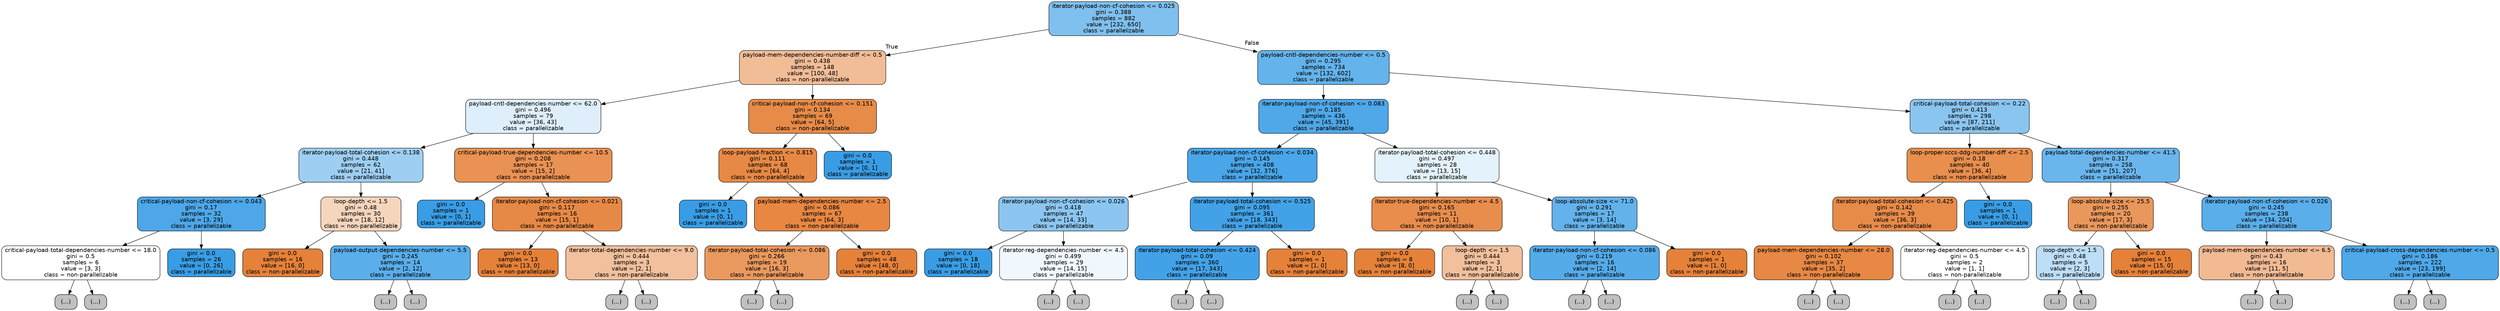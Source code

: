 digraph Tree {
node [shape=box, style="filled, rounded", color="black", fontname=helvetica] ;
edge [fontname=helvetica] ;
0 [label="iterator-payload-non-cf-cohesion <= 0.025\ngini = 0.388\nsamples = 882\nvalue = [232, 650]\nclass = parallelizable", fillcolor="#399de5a4"] ;
1 [label="payload-mem-dependencies-number-diff <= 0.5\ngini = 0.438\nsamples = 148\nvalue = [100, 48]\nclass = non-parallelizable", fillcolor="#e5813985"] ;
0 -> 1 [labeldistance=2.5, labelangle=45, headlabel="True"] ;
2 [label="payload-cntl-dependencies-number <= 62.0\ngini = 0.496\nsamples = 79\nvalue = [36, 43]\nclass = parallelizable", fillcolor="#399de52a"] ;
1 -> 2 ;
3 [label="iterator-payload-total-cohesion <= 0.138\ngini = 0.448\nsamples = 62\nvalue = [21, 41]\nclass = parallelizable", fillcolor="#399de57c"] ;
2 -> 3 ;
4 [label="critical-payload-non-cf-cohesion <= 0.043\ngini = 0.17\nsamples = 32\nvalue = [3, 29]\nclass = parallelizable", fillcolor="#399de5e5"] ;
3 -> 4 ;
5 [label="critical-payload-total-dependencies-number <= 18.0\ngini = 0.5\nsamples = 6\nvalue = [3, 3]\nclass = non-parallelizable", fillcolor="#e5813900"] ;
4 -> 5 ;
6 [label="(...)", fillcolor="#C0C0C0"] ;
5 -> 6 ;
9 [label="(...)", fillcolor="#C0C0C0"] ;
5 -> 9 ;
10 [label="gini = 0.0\nsamples = 26\nvalue = [0, 26]\nclass = parallelizable", fillcolor="#399de5ff"] ;
4 -> 10 ;
11 [label="loop-depth <= 1.5\ngini = 0.48\nsamples = 30\nvalue = [18, 12]\nclass = non-parallelizable", fillcolor="#e5813955"] ;
3 -> 11 ;
12 [label="gini = 0.0\nsamples = 16\nvalue = [16, 0]\nclass = non-parallelizable", fillcolor="#e58139ff"] ;
11 -> 12 ;
13 [label="payload-output-dependencies-number <= 5.5\ngini = 0.245\nsamples = 14\nvalue = [2, 12]\nclass = parallelizable", fillcolor="#399de5d4"] ;
11 -> 13 ;
14 [label="(...)", fillcolor="#C0C0C0"] ;
13 -> 14 ;
17 [label="(...)", fillcolor="#C0C0C0"] ;
13 -> 17 ;
18 [label="critical-payload-true-dependencies-number <= 10.5\ngini = 0.208\nsamples = 17\nvalue = [15, 2]\nclass = non-parallelizable", fillcolor="#e58139dd"] ;
2 -> 18 ;
19 [label="gini = 0.0\nsamples = 1\nvalue = [0, 1]\nclass = parallelizable", fillcolor="#399de5ff"] ;
18 -> 19 ;
20 [label="iterator-payload-non-cf-cohesion <= 0.021\ngini = 0.117\nsamples = 16\nvalue = [15, 1]\nclass = non-parallelizable", fillcolor="#e58139ee"] ;
18 -> 20 ;
21 [label="gini = 0.0\nsamples = 13\nvalue = [13, 0]\nclass = non-parallelizable", fillcolor="#e58139ff"] ;
20 -> 21 ;
22 [label="iterator-total-dependencies-number <= 9.0\ngini = 0.444\nsamples = 3\nvalue = [2, 1]\nclass = non-parallelizable", fillcolor="#e581397f"] ;
20 -> 22 ;
23 [label="(...)", fillcolor="#C0C0C0"] ;
22 -> 23 ;
24 [label="(...)", fillcolor="#C0C0C0"] ;
22 -> 24 ;
25 [label="critical-payload-non-cf-cohesion <= 0.151\ngini = 0.134\nsamples = 69\nvalue = [64, 5]\nclass = non-parallelizable", fillcolor="#e58139eb"] ;
1 -> 25 ;
26 [label="loop-payload-fraction <= 0.815\ngini = 0.111\nsamples = 68\nvalue = [64, 4]\nclass = non-parallelizable", fillcolor="#e58139ef"] ;
25 -> 26 ;
27 [label="gini = 0.0\nsamples = 1\nvalue = [0, 1]\nclass = parallelizable", fillcolor="#399de5ff"] ;
26 -> 27 ;
28 [label="payload-mem-dependencies-number <= 2.5\ngini = 0.086\nsamples = 67\nvalue = [64, 3]\nclass = non-parallelizable", fillcolor="#e58139f3"] ;
26 -> 28 ;
29 [label="iterator-payload-total-cohesion <= 0.086\ngini = 0.266\nsamples = 19\nvalue = [16, 3]\nclass = non-parallelizable", fillcolor="#e58139cf"] ;
28 -> 29 ;
30 [label="(...)", fillcolor="#C0C0C0"] ;
29 -> 30 ;
35 [label="(...)", fillcolor="#C0C0C0"] ;
29 -> 35 ;
36 [label="gini = 0.0\nsamples = 48\nvalue = [48, 0]\nclass = non-parallelizable", fillcolor="#e58139ff"] ;
28 -> 36 ;
37 [label="gini = 0.0\nsamples = 1\nvalue = [0, 1]\nclass = parallelizable", fillcolor="#399de5ff"] ;
25 -> 37 ;
38 [label="payload-cntl-dependencies-number <= 0.5\ngini = 0.295\nsamples = 734\nvalue = [132, 602]\nclass = parallelizable", fillcolor="#399de5c7"] ;
0 -> 38 [labeldistance=2.5, labelangle=-45, headlabel="False"] ;
39 [label="iterator-payload-non-cf-cohesion <= 0.083\ngini = 0.185\nsamples = 436\nvalue = [45, 391]\nclass = parallelizable", fillcolor="#399de5e2"] ;
38 -> 39 ;
40 [label="iterator-payload-non-cf-cohesion <= 0.034\ngini = 0.145\nsamples = 408\nvalue = [32, 376]\nclass = parallelizable", fillcolor="#399de5e9"] ;
39 -> 40 ;
41 [label="iterator-payload-non-cf-cohesion <= 0.026\ngini = 0.418\nsamples = 47\nvalue = [14, 33]\nclass = parallelizable", fillcolor="#399de593"] ;
40 -> 41 ;
42 [label="gini = 0.0\nsamples = 18\nvalue = [0, 18]\nclass = parallelizable", fillcolor="#399de5ff"] ;
41 -> 42 ;
43 [label="iterator-reg-dependencies-number <= 4.5\ngini = 0.499\nsamples = 29\nvalue = [14, 15]\nclass = parallelizable", fillcolor="#399de511"] ;
41 -> 43 ;
44 [label="(...)", fillcolor="#C0C0C0"] ;
43 -> 44 ;
55 [label="(...)", fillcolor="#C0C0C0"] ;
43 -> 55 ;
56 [label="iterator-payload-total-cohesion <= 0.525\ngini = 0.095\nsamples = 361\nvalue = [18, 343]\nclass = parallelizable", fillcolor="#399de5f2"] ;
40 -> 56 ;
57 [label="iterator-payload-total-cohesion <= 0.424\ngini = 0.09\nsamples = 360\nvalue = [17, 343]\nclass = parallelizable", fillcolor="#399de5f2"] ;
56 -> 57 ;
58 [label="(...)", fillcolor="#C0C0C0"] ;
57 -> 58 ;
85 [label="(...)", fillcolor="#C0C0C0"] ;
57 -> 85 ;
114 [label="gini = 0.0\nsamples = 1\nvalue = [1, 0]\nclass = non-parallelizable", fillcolor="#e58139ff"] ;
56 -> 114 ;
115 [label="iterator-payload-total-cohesion <= 0.448\ngini = 0.497\nsamples = 28\nvalue = [13, 15]\nclass = parallelizable", fillcolor="#399de522"] ;
39 -> 115 ;
116 [label="iterator-true-dependencies-number <= 4.5\ngini = 0.165\nsamples = 11\nvalue = [10, 1]\nclass = non-parallelizable", fillcolor="#e58139e6"] ;
115 -> 116 ;
117 [label="gini = 0.0\nsamples = 8\nvalue = [8, 0]\nclass = non-parallelizable", fillcolor="#e58139ff"] ;
116 -> 117 ;
118 [label="loop-depth <= 1.5\ngini = 0.444\nsamples = 3\nvalue = [2, 1]\nclass = non-parallelizable", fillcolor="#e581397f"] ;
116 -> 118 ;
119 [label="(...)", fillcolor="#C0C0C0"] ;
118 -> 119 ;
120 [label="(...)", fillcolor="#C0C0C0"] ;
118 -> 120 ;
121 [label="loop-absolute-size <= 71.0\ngini = 0.291\nsamples = 17\nvalue = [3, 14]\nclass = parallelizable", fillcolor="#399de5c8"] ;
115 -> 121 ;
122 [label="iterator-payload-non-cf-cohesion <= 0.086\ngini = 0.219\nsamples = 16\nvalue = [2, 14]\nclass = parallelizable", fillcolor="#399de5db"] ;
121 -> 122 ;
123 [label="(...)", fillcolor="#C0C0C0"] ;
122 -> 123 ;
124 [label="(...)", fillcolor="#C0C0C0"] ;
122 -> 124 ;
129 [label="gini = 0.0\nsamples = 1\nvalue = [1, 0]\nclass = non-parallelizable", fillcolor="#e58139ff"] ;
121 -> 129 ;
130 [label="critical-payload-total-cohesion <= 0.22\ngini = 0.413\nsamples = 298\nvalue = [87, 211]\nclass = parallelizable", fillcolor="#399de596"] ;
38 -> 130 ;
131 [label="loop-proper-sccs-ddg-number-diff <= 2.5\ngini = 0.18\nsamples = 40\nvalue = [36, 4]\nclass = non-parallelizable", fillcolor="#e58139e3"] ;
130 -> 131 ;
132 [label="iterator-payload-total-cohesion <= 0.425\ngini = 0.142\nsamples = 39\nvalue = [36, 3]\nclass = non-parallelizable", fillcolor="#e58139ea"] ;
131 -> 132 ;
133 [label="payload-mem-dependencies-number <= 28.0\ngini = 0.102\nsamples = 37\nvalue = [35, 2]\nclass = non-parallelizable", fillcolor="#e58139f0"] ;
132 -> 133 ;
134 [label="(...)", fillcolor="#C0C0C0"] ;
133 -> 134 ;
139 [label="(...)", fillcolor="#C0C0C0"] ;
133 -> 139 ;
142 [label="iterator-reg-dependencies-number <= 4.5\ngini = 0.5\nsamples = 2\nvalue = [1, 1]\nclass = non-parallelizable", fillcolor="#e5813900"] ;
132 -> 142 ;
143 [label="(...)", fillcolor="#C0C0C0"] ;
142 -> 143 ;
144 [label="(...)", fillcolor="#C0C0C0"] ;
142 -> 144 ;
145 [label="gini = 0.0\nsamples = 1\nvalue = [0, 1]\nclass = parallelizable", fillcolor="#399de5ff"] ;
131 -> 145 ;
146 [label="payload-total-dependencies-number <= 41.5\ngini = 0.317\nsamples = 258\nvalue = [51, 207]\nclass = parallelizable", fillcolor="#399de5c0"] ;
130 -> 146 ;
147 [label="loop-absolute-size <= 25.5\ngini = 0.255\nsamples = 20\nvalue = [17, 3]\nclass = non-parallelizable", fillcolor="#e58139d2"] ;
146 -> 147 ;
148 [label="loop-depth <= 1.5\ngini = 0.48\nsamples = 5\nvalue = [2, 3]\nclass = parallelizable", fillcolor="#399de555"] ;
147 -> 148 ;
149 [label="(...)", fillcolor="#C0C0C0"] ;
148 -> 149 ;
152 [label="(...)", fillcolor="#C0C0C0"] ;
148 -> 152 ;
153 [label="gini = 0.0\nsamples = 15\nvalue = [15, 0]\nclass = non-parallelizable", fillcolor="#e58139ff"] ;
147 -> 153 ;
154 [label="iterator-payload-non-cf-cohesion <= 0.026\ngini = 0.245\nsamples = 238\nvalue = [34, 204]\nclass = parallelizable", fillcolor="#399de5d4"] ;
146 -> 154 ;
155 [label="payload-mem-dependencies-number <= 6.5\ngini = 0.43\nsamples = 16\nvalue = [11, 5]\nclass = non-parallelizable", fillcolor="#e581398b"] ;
154 -> 155 ;
156 [label="(...)", fillcolor="#C0C0C0"] ;
155 -> 156 ;
159 [label="(...)", fillcolor="#C0C0C0"] ;
155 -> 159 ;
160 [label="critical-payload-cross-dependencies-number <= 0.5\ngini = 0.186\nsamples = 222\nvalue = [23, 199]\nclass = parallelizable", fillcolor="#399de5e2"] ;
154 -> 160 ;
161 [label="(...)", fillcolor="#C0C0C0"] ;
160 -> 161 ;
198 [label="(...)", fillcolor="#C0C0C0"] ;
160 -> 198 ;
}